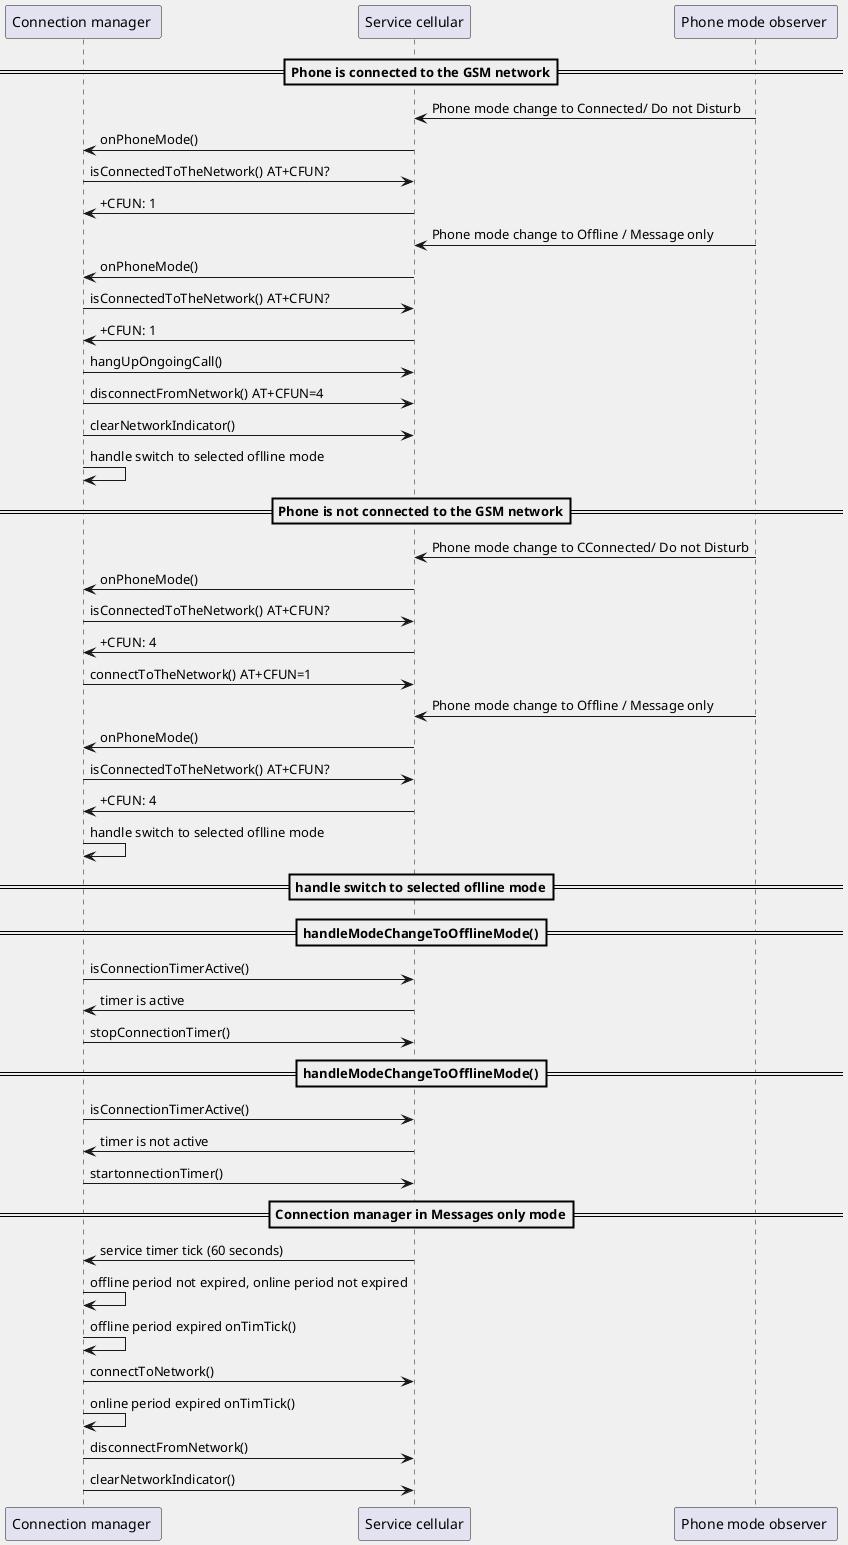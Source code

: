 @startuml
skinparam BackgroundColor F0F0F0

participant "Connection manager " as manager
participant "Service cellular" as cellular
participant "Phone mode observer " as mode

== Phone is connected to the GSM network==

mode ->cellular : Phone mode change to Connected/ Do not Disturb
cellular -> manager : onPhoneMode()
manager -> cellular :isConnectedToTheNetwork() AT+CFUN?
cellular -> manager : +CFUN: 1

mode ->cellular : Phone mode change to Offline / Message only
cellular -> manager : onPhoneMode()
manager -> cellular :isConnectedToTheNetwork() AT+CFUN?
cellular -> manager : +CFUN: 1
manager -> cellular :hangUpOngoingCall()
manager -> cellular :disconnectFromNetwork() AT+CFUN=4
manager -> cellular :clearNetworkIndicator()
manager->manager : handle switch to selected oflline mode

== Phone is not connected to the GSM network==

mode ->cellular : Phone mode change to CConnected/ Do not Disturb
cellular -> manager : onPhoneMode()
manager -> cellular :isConnectedToTheNetwork() AT+CFUN?
cellular -> manager : +CFUN: 4
manager -> cellular :connectToTheNetwork() AT+CFUN=1

mode ->cellular : Phone mode change to Offline / Message only
cellular -> manager : onPhoneMode()
manager -> cellular :isConnectedToTheNetwork() AT+CFUN?
cellular -> manager : +CFUN: 4
manager->manager : handle switch to selected oflline mode

==handle switch to selected oflline mode==

==handleModeChangeToOfflineMode()==
manager -> cellular : isConnectionTimerActive()
cellular -> manager : timer is active
manager -> cellular : stopConnectionTimer()

==handleModeChangeToOfflineMode()==
manager -> cellular : isConnectionTimerActive()
cellular -> manager : timer is not active
manager -> cellular : startonnectionTimer()

==Connection manager in Messages only mode==
cellular -> manager : service timer tick (60 seconds)
manager -> manager : offline period not expired, online period not expired

manager -> manager : offline period expired onTimTick()
manager -> cellular : connectToNetwork()

manager -> manager : online period expired onTimTick()
manager -> cellular : disconnectFromNetwork()
manager -> cellular :clearNetworkIndicator()
@enduml
